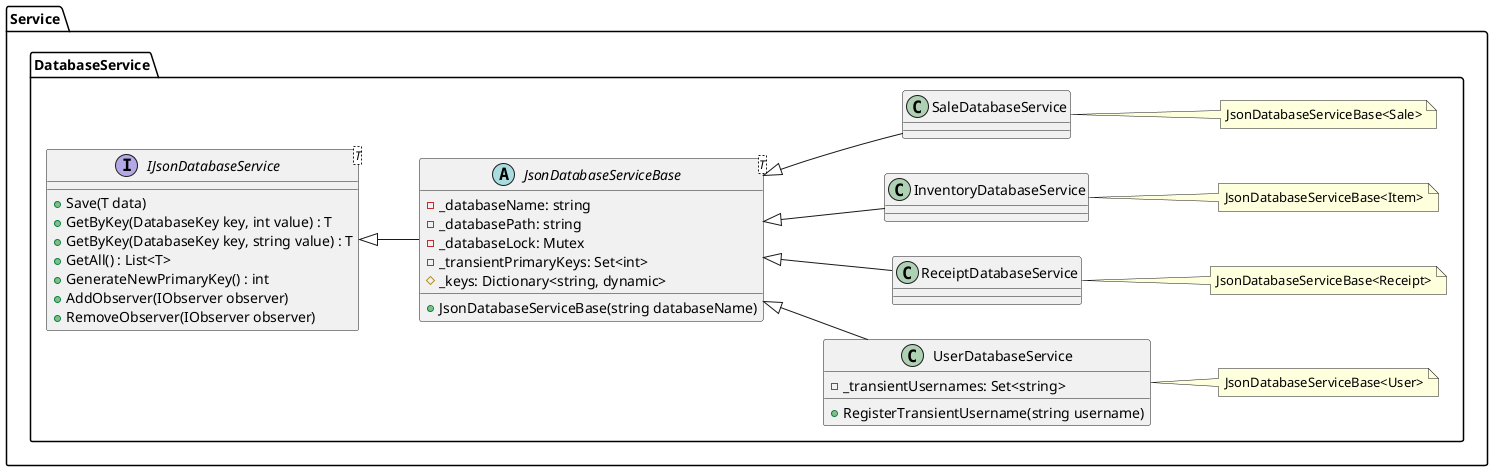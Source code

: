 @startuml database-service-class-diagram

namespace Service {
namespace DatabaseService {

left to right direction

' T should be a JSON serializable object.
interface IJsonDatabaseService<T> {
    + Save(T data)
    + GetByKey(DatabaseKey key, int value) : T
    + GetByKey(DatabaseKey key, string value) : T
    + GetAll() : List<T>
    + GenerateNewPrimaryKey() : int
    + AddObserver(IObserver observer)
    + RemoveObserver(IObserver observer)
}

' T should be a JSON serializable object.
abstract JsonDatabaseServiceBase<T> {
    - _databaseName: string
    - _databasePath: string
    - _databaseLock: Mutex
    - _transientPrimaryKeys: Set<int>
    # _keys: Dictionary<string, dynamic> 
    + JsonDatabaseServiceBase(string databaseName)
}

JsonDatabaseServiceBase -up-|> IJsonDatabaseService

class UserDatabaseService {
    - _transientUsernames: Set<string>
    + RegisterTransientUsername(string username)
}

UserDatabaseService -up-|> JsonDatabaseServiceBase
note right of UserDatabaseService: JsonDatabaseServiceBase<User>

class ReceiptDatabaseService {}

ReceiptDatabaseService -up-|> JsonDatabaseServiceBase
note right of ReceiptDatabaseService: JsonDatabaseServiceBase<Receipt>

class InventoryDatabaseService {}

InventoryDatabaseService -up-|> JsonDatabaseServiceBase
note right of InventoryDatabaseService: JsonDatabaseServiceBase<Item>

class SaleDatabaseService {}

SaleDatabaseService -up-|> JsonDatabaseServiceBase
note right of SaleDatabaseService: JsonDatabaseServiceBase<Sale>

}
}

@enduml